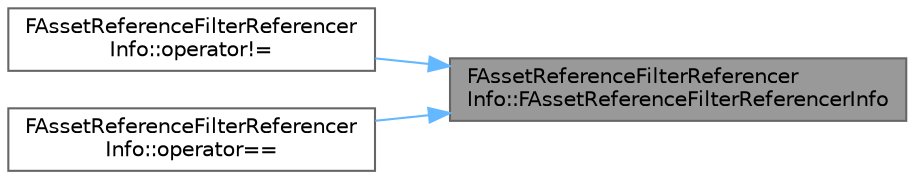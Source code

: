 digraph "FAssetReferenceFilterReferencerInfo::FAssetReferenceFilterReferencerInfo"
{
 // INTERACTIVE_SVG=YES
 // LATEX_PDF_SIZE
  bgcolor="transparent";
  edge [fontname=Helvetica,fontsize=10,labelfontname=Helvetica,labelfontsize=10];
  node [fontname=Helvetica,fontsize=10,shape=box,height=0.2,width=0.4];
  rankdir="RL";
  Node1 [id="Node000001",label="FAssetReferenceFilterReferencer\lInfo::FAssetReferenceFilterReferencerInfo",height=0.2,width=0.4,color="gray40", fillcolor="grey60", style="filled", fontcolor="black",tooltip=" "];
  Node1 -> Node2 [id="edge1_Node000001_Node000002",dir="back",color="steelblue1",style="solid",tooltip=" "];
  Node2 [id="Node000002",label="FAssetReferenceFilterReferencer\lInfo::operator!=",height=0.2,width=0.4,color="grey40", fillcolor="white", style="filled",URL="$d4/de3/structFAssetReferenceFilterReferencerInfo.html#ab4080d8defdea44171c8857be9eba06a",tooltip=" "];
  Node1 -> Node3 [id="edge2_Node000001_Node000003",dir="back",color="steelblue1",style="solid",tooltip=" "];
  Node3 [id="Node000003",label="FAssetReferenceFilterReferencer\lInfo::operator==",height=0.2,width=0.4,color="grey40", fillcolor="white", style="filled",URL="$d4/de3/structFAssetReferenceFilterReferencerInfo.html#a511c2bc88c5b1aacc25ad822966bbfa3",tooltip=" "];
}
